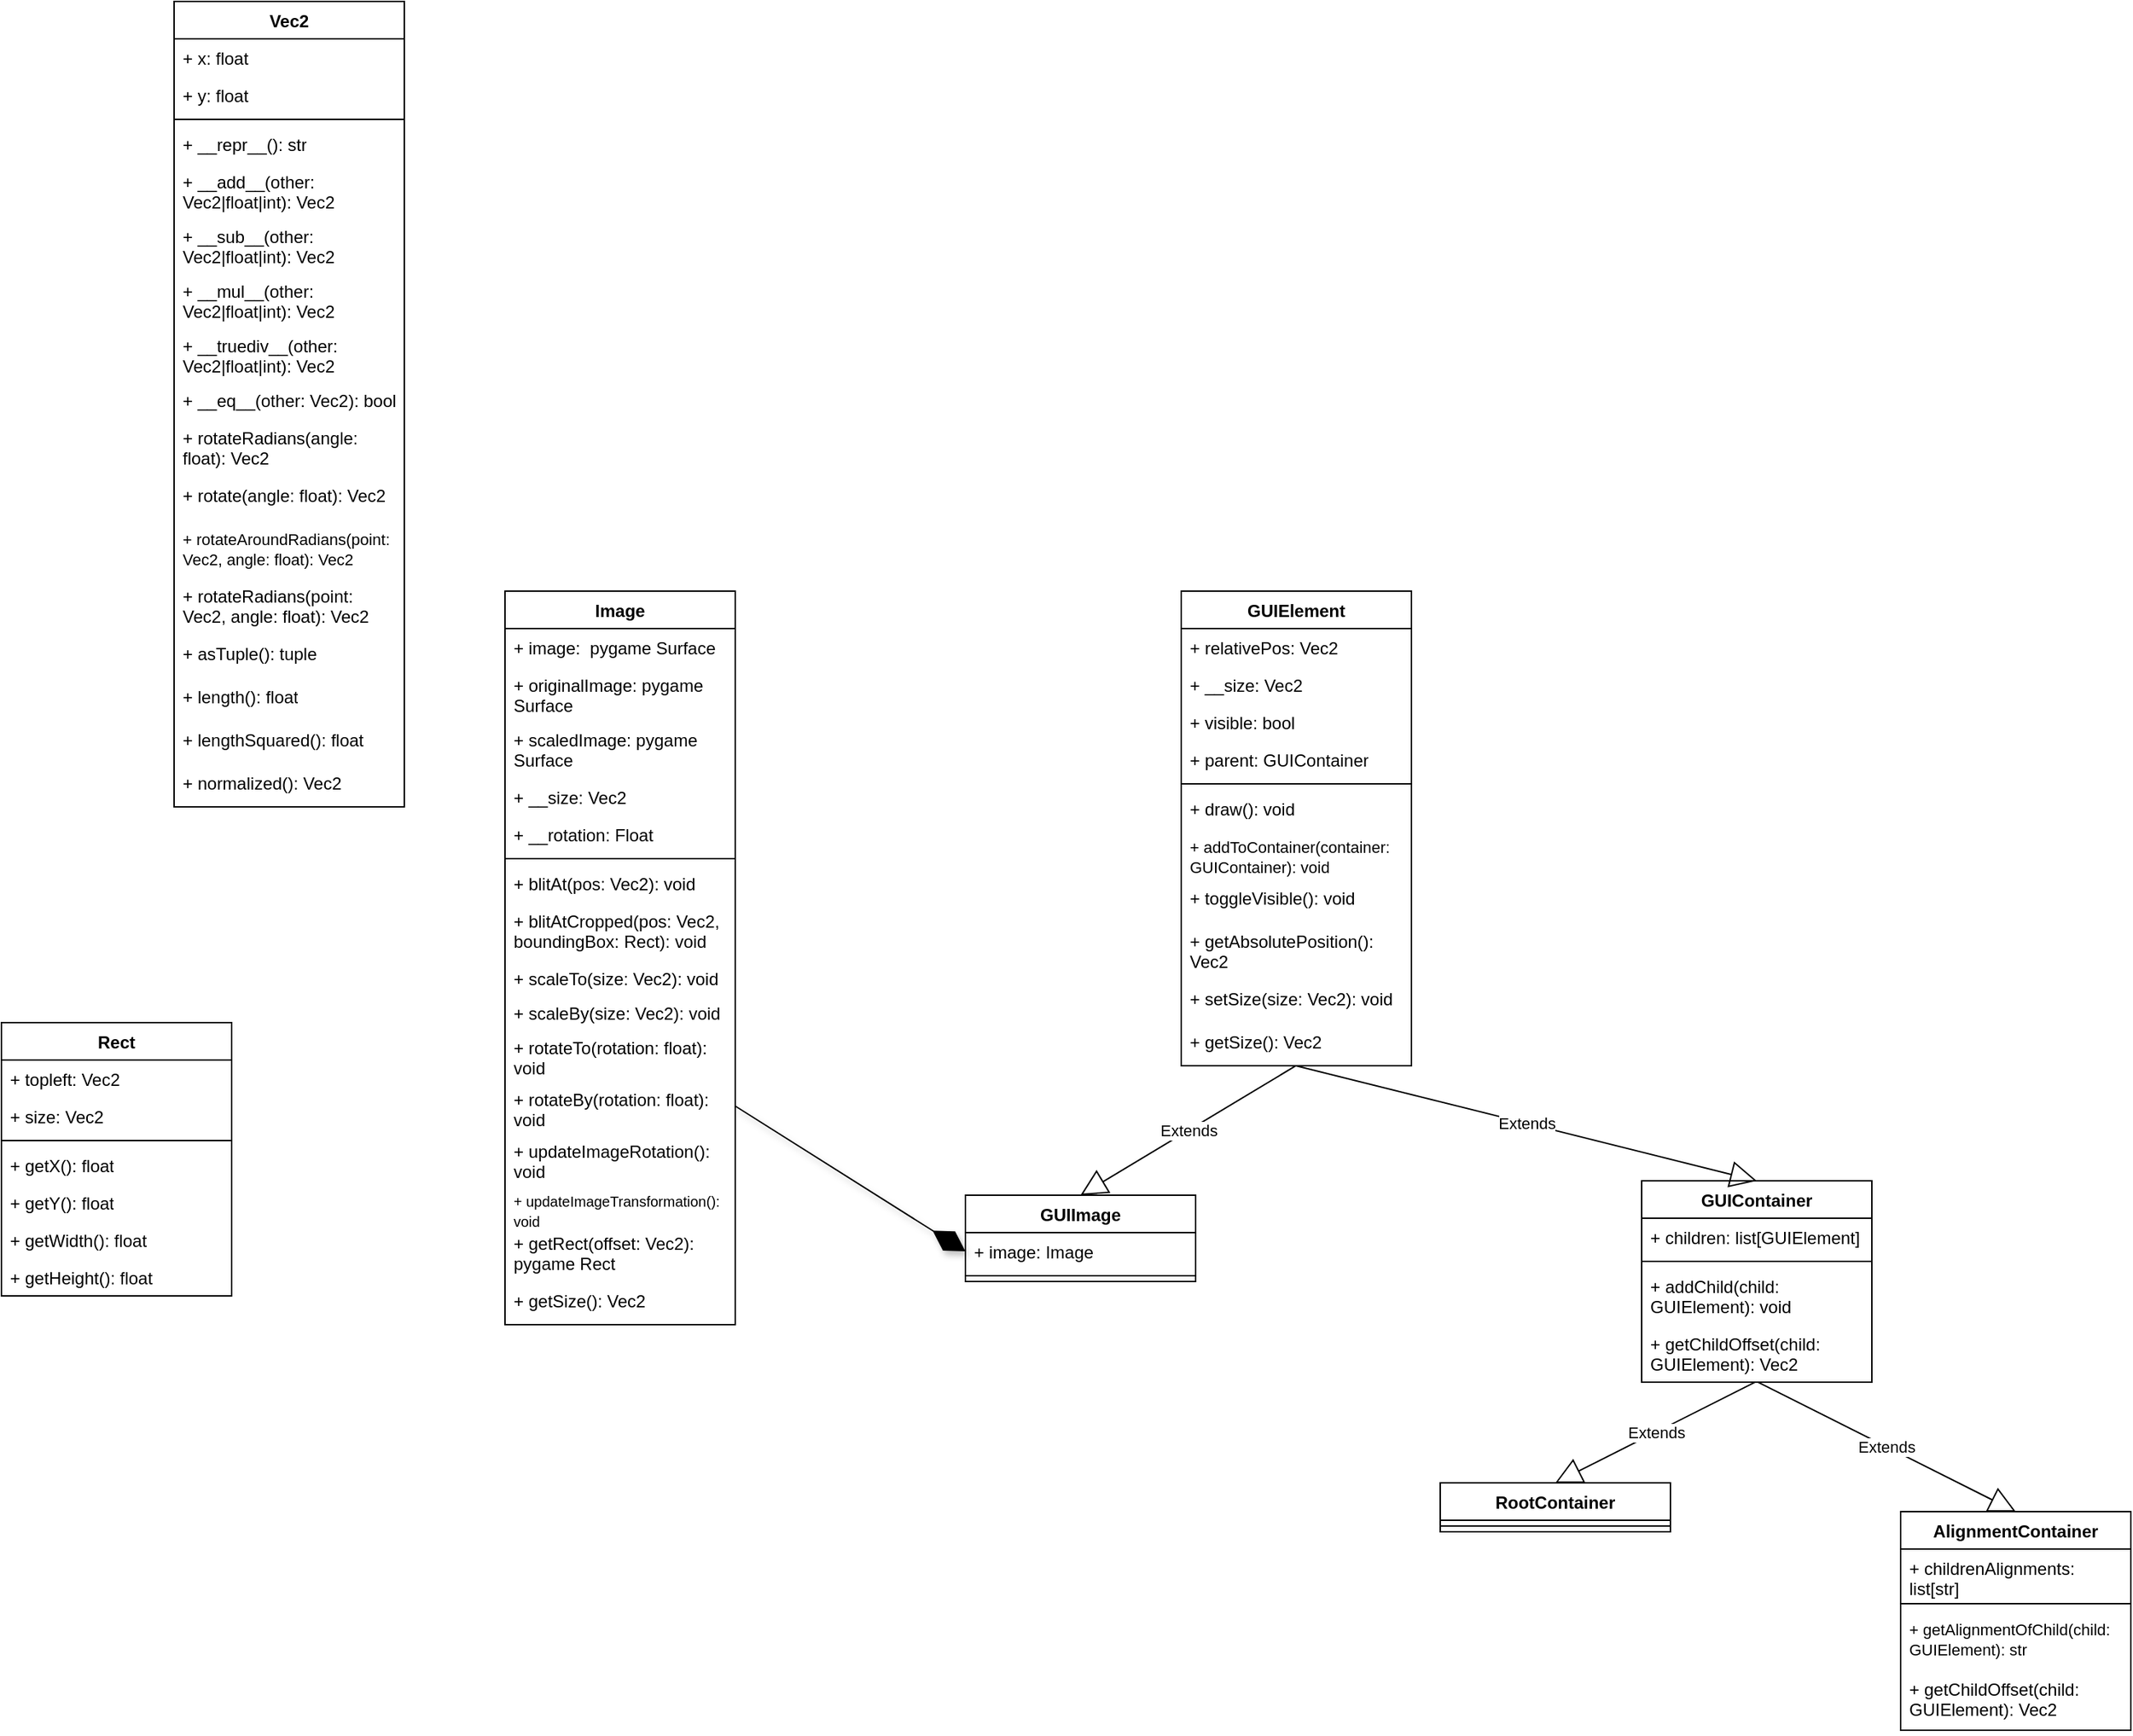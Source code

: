 <mxfile version="24.5.4" type="device">
  <diagram name="Page-1" id="HfNixM3QeqBaOJUn66Qr">
    <mxGraphModel dx="1668" dy="2019" grid="1" gridSize="10" guides="1" tooltips="1" connect="1" arrows="1" fold="1" page="1" pageScale="1" pageWidth="850" pageHeight="1100" math="0" shadow="0">
      <root>
        <mxCell id="0" />
        <mxCell id="1" parent="0" />
        <mxCell id="AwRlIOt6ZwoSPuZwess_-1" value="Image" style="swimlane;fontStyle=1;align=center;verticalAlign=top;childLayout=stackLayout;horizontal=1;startSize=26;horizontalStack=0;resizeParent=1;resizeParentMax=0;resizeLast=0;collapsible=1;marginBottom=0;whiteSpace=wrap;html=1;" vertex="1" parent="1">
          <mxGeometry x="550" y="-90" width="160" height="510" as="geometry" />
        </mxCell>
        <mxCell id="AwRlIOt6ZwoSPuZwess_-2" value="+ image:&amp;nbsp; pygame Surface" style="text;strokeColor=none;fillColor=none;align=left;verticalAlign=top;spacingLeft=4;spacingRight=4;overflow=hidden;rotatable=0;points=[[0,0.5],[1,0.5]];portConstraint=eastwest;whiteSpace=wrap;html=1;" vertex="1" parent="AwRlIOt6ZwoSPuZwess_-1">
          <mxGeometry y="26" width="160" height="26" as="geometry" />
        </mxCell>
        <mxCell id="AwRlIOt6ZwoSPuZwess_-5" value="&lt;font style=&quot;font-size: 12px;&quot;&gt;+ originalImage: pygame Surface&lt;/font&gt;" style="text;strokeColor=none;fillColor=none;align=left;verticalAlign=top;spacingLeft=4;spacingRight=4;overflow=hidden;rotatable=0;points=[[0,0.5],[1,0.5]];portConstraint=eastwest;whiteSpace=wrap;html=1;" vertex="1" parent="AwRlIOt6ZwoSPuZwess_-1">
          <mxGeometry y="52" width="160" height="38" as="geometry" />
        </mxCell>
        <mxCell id="AwRlIOt6ZwoSPuZwess_-7" value="&lt;font style=&quot;font-size: 12px;&quot;&gt;+ scaledImage: pygame Surface&lt;/font&gt;" style="text;strokeColor=none;fillColor=none;align=left;verticalAlign=top;spacingLeft=4;spacingRight=4;overflow=hidden;rotatable=0;points=[[0,0.5],[1,0.5]];portConstraint=eastwest;whiteSpace=wrap;html=1;" vertex="1" parent="AwRlIOt6ZwoSPuZwess_-1">
          <mxGeometry y="90" width="160" height="40" as="geometry" />
        </mxCell>
        <mxCell id="AwRlIOt6ZwoSPuZwess_-8" value="+ __size: Vec2" style="text;strokeColor=none;fillColor=none;align=left;verticalAlign=top;spacingLeft=4;spacingRight=4;overflow=hidden;rotatable=0;points=[[0,0.5],[1,0.5]];portConstraint=eastwest;whiteSpace=wrap;html=1;" vertex="1" parent="AwRlIOt6ZwoSPuZwess_-1">
          <mxGeometry y="130" width="160" height="26" as="geometry" />
        </mxCell>
        <mxCell id="AwRlIOt6ZwoSPuZwess_-9" value="+ __rotation: Float" style="text;strokeColor=none;fillColor=none;align=left;verticalAlign=top;spacingLeft=4;spacingRight=4;overflow=hidden;rotatable=0;points=[[0,0.5],[1,0.5]];portConstraint=eastwest;whiteSpace=wrap;html=1;" vertex="1" parent="AwRlIOt6ZwoSPuZwess_-1">
          <mxGeometry y="156" width="160" height="26" as="geometry" />
        </mxCell>
        <mxCell id="AwRlIOt6ZwoSPuZwess_-3" value="" style="line;strokeWidth=1;fillColor=none;align=left;verticalAlign=middle;spacingTop=-1;spacingLeft=3;spacingRight=3;rotatable=0;labelPosition=right;points=[];portConstraint=eastwest;strokeColor=inherit;" vertex="1" parent="AwRlIOt6ZwoSPuZwess_-1">
          <mxGeometry y="182" width="160" height="8" as="geometry" />
        </mxCell>
        <mxCell id="AwRlIOt6ZwoSPuZwess_-4" value="+ blitAt(pos: Vec2): void" style="text;strokeColor=none;fillColor=none;align=left;verticalAlign=top;spacingLeft=4;spacingRight=4;overflow=hidden;rotatable=0;points=[[0,0.5],[1,0.5]];portConstraint=eastwest;whiteSpace=wrap;html=1;" vertex="1" parent="AwRlIOt6ZwoSPuZwess_-1">
          <mxGeometry y="190" width="160" height="26" as="geometry" />
        </mxCell>
        <mxCell id="AwRlIOt6ZwoSPuZwess_-10" value="+ blitAtCropped(pos: Vec2, boundingBox: Rect): void" style="text;strokeColor=none;fillColor=none;align=left;verticalAlign=top;spacingLeft=4;spacingRight=4;overflow=hidden;rotatable=0;points=[[0,0.5],[1,0.5]];portConstraint=eastwest;whiteSpace=wrap;html=1;" vertex="1" parent="AwRlIOt6ZwoSPuZwess_-1">
          <mxGeometry y="216" width="160" height="40" as="geometry" />
        </mxCell>
        <mxCell id="AwRlIOt6ZwoSPuZwess_-11" value="+ scaleTo(size: Vec2): void" style="text;strokeColor=none;fillColor=none;align=left;verticalAlign=top;spacingLeft=4;spacingRight=4;overflow=hidden;rotatable=0;points=[[0,0.5],[1,0.5]];portConstraint=eastwest;whiteSpace=wrap;html=1;" vertex="1" parent="AwRlIOt6ZwoSPuZwess_-1">
          <mxGeometry y="256" width="160" height="24" as="geometry" />
        </mxCell>
        <mxCell id="AwRlIOt6ZwoSPuZwess_-12" value="+ scaleBy(size: Vec2): void" style="text;strokeColor=none;fillColor=none;align=left;verticalAlign=top;spacingLeft=4;spacingRight=4;overflow=hidden;rotatable=0;points=[[0,0.5],[1,0.5]];portConstraint=eastwest;whiteSpace=wrap;html=1;" vertex="1" parent="AwRlIOt6ZwoSPuZwess_-1">
          <mxGeometry y="280" width="160" height="24" as="geometry" />
        </mxCell>
        <mxCell id="AwRlIOt6ZwoSPuZwess_-13" value="+ rotateTo(rotation: float): void" style="text;strokeColor=none;fillColor=none;align=left;verticalAlign=top;spacingLeft=4;spacingRight=4;overflow=hidden;rotatable=0;points=[[0,0.5],[1,0.5]];portConstraint=eastwest;whiteSpace=wrap;html=1;" vertex="1" parent="AwRlIOt6ZwoSPuZwess_-1">
          <mxGeometry y="304" width="160" height="36" as="geometry" />
        </mxCell>
        <mxCell id="AwRlIOt6ZwoSPuZwess_-14" value="+ rotateBy(rotation: float): void" style="text;strokeColor=none;fillColor=none;align=left;verticalAlign=top;spacingLeft=4;spacingRight=4;overflow=hidden;rotatable=0;points=[[0,0.5],[1,0.5]];portConstraint=eastwest;whiteSpace=wrap;html=1;" vertex="1" parent="AwRlIOt6ZwoSPuZwess_-1">
          <mxGeometry y="340" width="160" height="36" as="geometry" />
        </mxCell>
        <mxCell id="AwRlIOt6ZwoSPuZwess_-15" value="+ updateImageRotation(): void" style="text;strokeColor=none;fillColor=none;align=left;verticalAlign=top;spacingLeft=4;spacingRight=4;overflow=hidden;rotatable=0;points=[[0,0.5],[1,0.5]];portConstraint=eastwest;whiteSpace=wrap;html=1;" vertex="1" parent="AwRlIOt6ZwoSPuZwess_-1">
          <mxGeometry y="376" width="160" height="34" as="geometry" />
        </mxCell>
        <mxCell id="AwRlIOt6ZwoSPuZwess_-16" value="&lt;font style=&quot;font-size: 10px;&quot;&gt;+ updateImageTransformation(): void&lt;/font&gt;" style="text;strokeColor=none;fillColor=none;align=left;verticalAlign=top;spacingLeft=4;spacingRight=4;overflow=hidden;rotatable=0;points=[[0,0.5],[1,0.5]];portConstraint=eastwest;whiteSpace=wrap;html=1;" vertex="1" parent="AwRlIOt6ZwoSPuZwess_-1">
          <mxGeometry y="410" width="160" height="30" as="geometry" />
        </mxCell>
        <mxCell id="AwRlIOt6ZwoSPuZwess_-17" value="&lt;font style=&quot;font-size: 12px;&quot;&gt;+ getRect(offset: Vec2): pygame Rect&lt;/font&gt;" style="text;strokeColor=none;fillColor=none;align=left;verticalAlign=top;spacingLeft=4;spacingRight=4;overflow=hidden;rotatable=0;points=[[0,0.5],[1,0.5]];portConstraint=eastwest;whiteSpace=wrap;html=1;" vertex="1" parent="AwRlIOt6ZwoSPuZwess_-1">
          <mxGeometry y="440" width="160" height="40" as="geometry" />
        </mxCell>
        <mxCell id="AwRlIOt6ZwoSPuZwess_-18" value="&lt;font style=&quot;font-size: 12px;&quot;&gt;+ getSize(): Vec2&lt;/font&gt;" style="text;strokeColor=none;fillColor=none;align=left;verticalAlign=top;spacingLeft=4;spacingRight=4;overflow=hidden;rotatable=0;points=[[0,0.5],[1,0.5]];portConstraint=eastwest;whiteSpace=wrap;html=1;" vertex="1" parent="AwRlIOt6ZwoSPuZwess_-1">
          <mxGeometry y="480" width="160" height="30" as="geometry" />
        </mxCell>
        <mxCell id="AwRlIOt6ZwoSPuZwess_-19" value="Vec2" style="swimlane;fontStyle=1;align=center;verticalAlign=top;childLayout=stackLayout;horizontal=1;startSize=26;horizontalStack=0;resizeParent=1;resizeParentMax=0;resizeLast=0;collapsible=1;marginBottom=0;whiteSpace=wrap;html=1;" vertex="1" parent="1">
          <mxGeometry x="320" y="-500" width="160" height="560" as="geometry" />
        </mxCell>
        <mxCell id="AwRlIOt6ZwoSPuZwess_-20" value="+ x: float" style="text;strokeColor=none;fillColor=none;align=left;verticalAlign=top;spacingLeft=4;spacingRight=4;overflow=hidden;rotatable=0;points=[[0,0.5],[1,0.5]];portConstraint=eastwest;whiteSpace=wrap;html=1;" vertex="1" parent="AwRlIOt6ZwoSPuZwess_-19">
          <mxGeometry y="26" width="160" height="26" as="geometry" />
        </mxCell>
        <mxCell id="AwRlIOt6ZwoSPuZwess_-23" value="+ y: float" style="text;strokeColor=none;fillColor=none;align=left;verticalAlign=top;spacingLeft=4;spacingRight=4;overflow=hidden;rotatable=0;points=[[0,0.5],[1,0.5]];portConstraint=eastwest;whiteSpace=wrap;html=1;" vertex="1" parent="AwRlIOt6ZwoSPuZwess_-19">
          <mxGeometry y="52" width="160" height="26" as="geometry" />
        </mxCell>
        <mxCell id="AwRlIOt6ZwoSPuZwess_-21" value="" style="line;strokeWidth=1;fillColor=none;align=left;verticalAlign=middle;spacingTop=-1;spacingLeft=3;spacingRight=3;rotatable=0;labelPosition=right;points=[];portConstraint=eastwest;strokeColor=inherit;" vertex="1" parent="AwRlIOt6ZwoSPuZwess_-19">
          <mxGeometry y="78" width="160" height="8" as="geometry" />
        </mxCell>
        <mxCell id="AwRlIOt6ZwoSPuZwess_-22" value="+ __repr__(): str" style="text;strokeColor=none;fillColor=none;align=left;verticalAlign=top;spacingLeft=4;spacingRight=4;overflow=hidden;rotatable=0;points=[[0,0.5],[1,0.5]];portConstraint=eastwest;whiteSpace=wrap;html=1;" vertex="1" parent="AwRlIOt6ZwoSPuZwess_-19">
          <mxGeometry y="86" width="160" height="26" as="geometry" />
        </mxCell>
        <mxCell id="AwRlIOt6ZwoSPuZwess_-24" value="+ __add__(other: Vec2|float|int): Vec2" style="text;strokeColor=none;fillColor=none;align=left;verticalAlign=top;spacingLeft=4;spacingRight=4;overflow=hidden;rotatable=0;points=[[0,0.5],[1,0.5]];portConstraint=eastwest;whiteSpace=wrap;html=1;" vertex="1" parent="AwRlIOt6ZwoSPuZwess_-19">
          <mxGeometry y="112" width="160" height="38" as="geometry" />
        </mxCell>
        <mxCell id="AwRlIOt6ZwoSPuZwess_-25" value="+ __sub__(other: Vec2|float|int): Vec2" style="text;strokeColor=none;fillColor=none;align=left;verticalAlign=top;spacingLeft=4;spacingRight=4;overflow=hidden;rotatable=0;points=[[0,0.5],[1,0.5]];portConstraint=eastwest;whiteSpace=wrap;html=1;" vertex="1" parent="AwRlIOt6ZwoSPuZwess_-19">
          <mxGeometry y="150" width="160" height="38" as="geometry" />
        </mxCell>
        <mxCell id="AwRlIOt6ZwoSPuZwess_-26" value="+ __mul__(other: Vec2|float|int): Vec2" style="text;strokeColor=none;fillColor=none;align=left;verticalAlign=top;spacingLeft=4;spacingRight=4;overflow=hidden;rotatable=0;points=[[0,0.5],[1,0.5]];portConstraint=eastwest;whiteSpace=wrap;html=1;" vertex="1" parent="AwRlIOt6ZwoSPuZwess_-19">
          <mxGeometry y="188" width="160" height="38" as="geometry" />
        </mxCell>
        <mxCell id="AwRlIOt6ZwoSPuZwess_-27" value="+ __truediv__(other: Vec2|float|int): Vec2" style="text;strokeColor=none;fillColor=none;align=left;verticalAlign=top;spacingLeft=4;spacingRight=4;overflow=hidden;rotatable=0;points=[[0,0.5],[1,0.5]];portConstraint=eastwest;whiteSpace=wrap;html=1;" vertex="1" parent="AwRlIOt6ZwoSPuZwess_-19">
          <mxGeometry y="226" width="160" height="38" as="geometry" />
        </mxCell>
        <mxCell id="AwRlIOt6ZwoSPuZwess_-28" value="+ __eq__(other: Vec2): bool" style="text;strokeColor=none;fillColor=none;align=left;verticalAlign=top;spacingLeft=4;spacingRight=4;overflow=hidden;rotatable=0;points=[[0,0.5],[1,0.5]];portConstraint=eastwest;whiteSpace=wrap;html=1;" vertex="1" parent="AwRlIOt6ZwoSPuZwess_-19">
          <mxGeometry y="264" width="160" height="26" as="geometry" />
        </mxCell>
        <mxCell id="AwRlIOt6ZwoSPuZwess_-29" value="+ rotateRadians(angle: float): Vec2" style="text;strokeColor=none;fillColor=none;align=left;verticalAlign=top;spacingLeft=4;spacingRight=4;overflow=hidden;rotatable=0;points=[[0,0.5],[1,0.5]];portConstraint=eastwest;whiteSpace=wrap;html=1;" vertex="1" parent="AwRlIOt6ZwoSPuZwess_-19">
          <mxGeometry y="290" width="160" height="40" as="geometry" />
        </mxCell>
        <mxCell id="AwRlIOt6ZwoSPuZwess_-30" value="+ rotate(angle: float): Vec2" style="text;strokeColor=none;fillColor=none;align=left;verticalAlign=top;spacingLeft=4;spacingRight=4;overflow=hidden;rotatable=0;points=[[0,0.5],[1,0.5]];portConstraint=eastwest;whiteSpace=wrap;html=1;" vertex="1" parent="AwRlIOt6ZwoSPuZwess_-19">
          <mxGeometry y="330" width="160" height="30" as="geometry" />
        </mxCell>
        <mxCell id="AwRlIOt6ZwoSPuZwess_-31" value="&lt;font style=&quot;font-size: 11px;&quot;&gt;+ rotateAroundRadians(point: Vec2, angle: float): Vec2&lt;/font&gt;" style="text;strokeColor=none;fillColor=none;align=left;verticalAlign=top;spacingLeft=4;spacingRight=4;overflow=hidden;rotatable=0;points=[[0,0.5],[1,0.5]];portConstraint=eastwest;whiteSpace=wrap;html=1;" vertex="1" parent="AwRlIOt6ZwoSPuZwess_-19">
          <mxGeometry y="360" width="160" height="40" as="geometry" />
        </mxCell>
        <mxCell id="AwRlIOt6ZwoSPuZwess_-32" value="&lt;font style=&quot;font-size: 12px;&quot;&gt;+ rotateRadians(point: Vec2, angle: float): Vec2&lt;/font&gt;" style="text;strokeColor=none;fillColor=none;align=left;verticalAlign=top;spacingLeft=4;spacingRight=4;overflow=hidden;rotatable=0;points=[[0,0.5],[1,0.5]];portConstraint=eastwest;whiteSpace=wrap;html=1;" vertex="1" parent="AwRlIOt6ZwoSPuZwess_-19">
          <mxGeometry y="400" width="160" height="40" as="geometry" />
        </mxCell>
        <mxCell id="AwRlIOt6ZwoSPuZwess_-33" value="&lt;font style=&quot;font-size: 12px;&quot;&gt;+ asTuple(): tuple&lt;/font&gt;" style="text;strokeColor=none;fillColor=none;align=left;verticalAlign=top;spacingLeft=4;spacingRight=4;overflow=hidden;rotatable=0;points=[[0,0.5],[1,0.5]];portConstraint=eastwest;whiteSpace=wrap;html=1;" vertex="1" parent="AwRlIOt6ZwoSPuZwess_-19">
          <mxGeometry y="440" width="160" height="30" as="geometry" />
        </mxCell>
        <mxCell id="AwRlIOt6ZwoSPuZwess_-34" value="&lt;font style=&quot;font-size: 12px;&quot;&gt;+ length(): float&lt;/font&gt;" style="text;strokeColor=none;fillColor=none;align=left;verticalAlign=top;spacingLeft=4;spacingRight=4;overflow=hidden;rotatable=0;points=[[0,0.5],[1,0.5]];portConstraint=eastwest;whiteSpace=wrap;html=1;" vertex="1" parent="AwRlIOt6ZwoSPuZwess_-19">
          <mxGeometry y="470" width="160" height="30" as="geometry" />
        </mxCell>
        <mxCell id="AwRlIOt6ZwoSPuZwess_-35" value="&lt;font style=&quot;font-size: 12px;&quot;&gt;+ lengthSquared(): float&lt;/font&gt;" style="text;strokeColor=none;fillColor=none;align=left;verticalAlign=top;spacingLeft=4;spacingRight=4;overflow=hidden;rotatable=0;points=[[0,0.5],[1,0.5]];portConstraint=eastwest;whiteSpace=wrap;html=1;" vertex="1" parent="AwRlIOt6ZwoSPuZwess_-19">
          <mxGeometry y="500" width="160" height="30" as="geometry" />
        </mxCell>
        <mxCell id="AwRlIOt6ZwoSPuZwess_-36" value="&lt;font style=&quot;font-size: 12px;&quot;&gt;+ normalized(): Vec2&lt;/font&gt;" style="text;strokeColor=none;fillColor=none;align=left;verticalAlign=top;spacingLeft=4;spacingRight=4;overflow=hidden;rotatable=0;points=[[0,0.5],[1,0.5]];portConstraint=eastwest;whiteSpace=wrap;html=1;" vertex="1" parent="AwRlIOt6ZwoSPuZwess_-19">
          <mxGeometry y="530" width="160" height="30" as="geometry" />
        </mxCell>
        <mxCell id="AwRlIOt6ZwoSPuZwess_-38" value="GUIElement" style="swimlane;fontStyle=1;align=center;verticalAlign=top;childLayout=stackLayout;horizontal=1;startSize=26;horizontalStack=0;resizeParent=1;resizeParentMax=0;resizeLast=0;collapsible=1;marginBottom=0;whiteSpace=wrap;html=1;" vertex="1" parent="1">
          <mxGeometry x="1020" y="-90" width="160" height="330" as="geometry" />
        </mxCell>
        <mxCell id="AwRlIOt6ZwoSPuZwess_-39" value="+ relativePos: Vec2" style="text;strokeColor=none;fillColor=none;align=left;verticalAlign=top;spacingLeft=4;spacingRight=4;overflow=hidden;rotatable=0;points=[[0,0.5],[1,0.5]];portConstraint=eastwest;whiteSpace=wrap;html=1;" vertex="1" parent="AwRlIOt6ZwoSPuZwess_-38">
          <mxGeometry y="26" width="160" height="26" as="geometry" />
        </mxCell>
        <mxCell id="AwRlIOt6ZwoSPuZwess_-42" value="+ __size: Vec2" style="text;strokeColor=none;fillColor=none;align=left;verticalAlign=top;spacingLeft=4;spacingRight=4;overflow=hidden;rotatable=0;points=[[0,0.5],[1,0.5]];portConstraint=eastwest;whiteSpace=wrap;html=1;" vertex="1" parent="AwRlIOt6ZwoSPuZwess_-38">
          <mxGeometry y="52" width="160" height="26" as="geometry" />
        </mxCell>
        <mxCell id="AwRlIOt6ZwoSPuZwess_-43" value="+ visible: bool" style="text;strokeColor=none;fillColor=none;align=left;verticalAlign=top;spacingLeft=4;spacingRight=4;overflow=hidden;rotatable=0;points=[[0,0.5],[1,0.5]];portConstraint=eastwest;whiteSpace=wrap;html=1;" vertex="1" parent="AwRlIOt6ZwoSPuZwess_-38">
          <mxGeometry y="78" width="160" height="26" as="geometry" />
        </mxCell>
        <mxCell id="AwRlIOt6ZwoSPuZwess_-44" value="+ parent: GUIContainer" style="text;strokeColor=none;fillColor=none;align=left;verticalAlign=top;spacingLeft=4;spacingRight=4;overflow=hidden;rotatable=0;points=[[0,0.5],[1,0.5]];portConstraint=eastwest;whiteSpace=wrap;html=1;" vertex="1" parent="AwRlIOt6ZwoSPuZwess_-38">
          <mxGeometry y="104" width="160" height="26" as="geometry" />
        </mxCell>
        <mxCell id="AwRlIOt6ZwoSPuZwess_-40" value="" style="line;strokeWidth=1;fillColor=none;align=left;verticalAlign=middle;spacingTop=-1;spacingLeft=3;spacingRight=3;rotatable=0;labelPosition=right;points=[];portConstraint=eastwest;strokeColor=inherit;" vertex="1" parent="AwRlIOt6ZwoSPuZwess_-38">
          <mxGeometry y="130" width="160" height="8" as="geometry" />
        </mxCell>
        <mxCell id="AwRlIOt6ZwoSPuZwess_-41" value="+ draw(): void" style="text;strokeColor=none;fillColor=none;align=left;verticalAlign=top;spacingLeft=4;spacingRight=4;overflow=hidden;rotatable=0;points=[[0,0.5],[1,0.5]];portConstraint=eastwest;whiteSpace=wrap;html=1;" vertex="1" parent="AwRlIOt6ZwoSPuZwess_-38">
          <mxGeometry y="138" width="160" height="26" as="geometry" />
        </mxCell>
        <mxCell id="AwRlIOt6ZwoSPuZwess_-45" value="&lt;font style=&quot;font-size: 11px;&quot;&gt;+ addToContainer(container: GUIContainer): void&lt;/font&gt;" style="text;strokeColor=none;fillColor=none;align=left;verticalAlign=top;spacingLeft=4;spacingRight=4;overflow=hidden;rotatable=0;points=[[0,0.5],[1,0.5]];portConstraint=eastwest;whiteSpace=wrap;html=1;" vertex="1" parent="AwRlIOt6ZwoSPuZwess_-38">
          <mxGeometry y="164" width="160" height="36" as="geometry" />
        </mxCell>
        <mxCell id="AwRlIOt6ZwoSPuZwess_-46" value="+ toggleVisible(): void" style="text;strokeColor=none;fillColor=none;align=left;verticalAlign=top;spacingLeft=4;spacingRight=4;overflow=hidden;rotatable=0;points=[[0,0.5],[1,0.5]];portConstraint=eastwest;whiteSpace=wrap;html=1;" vertex="1" parent="AwRlIOt6ZwoSPuZwess_-38">
          <mxGeometry y="200" width="160" height="30" as="geometry" />
        </mxCell>
        <mxCell id="AwRlIOt6ZwoSPuZwess_-47" value="+ getAbsolutePosition(): Vec2" style="text;strokeColor=none;fillColor=none;align=left;verticalAlign=top;spacingLeft=4;spacingRight=4;overflow=hidden;rotatable=0;points=[[0,0.5],[1,0.5]];portConstraint=eastwest;whiteSpace=wrap;html=1;" vertex="1" parent="AwRlIOt6ZwoSPuZwess_-38">
          <mxGeometry y="230" width="160" height="40" as="geometry" />
        </mxCell>
        <mxCell id="AwRlIOt6ZwoSPuZwess_-48" value="+ setSize(size: Vec2): void" style="text;strokeColor=none;fillColor=none;align=left;verticalAlign=top;spacingLeft=4;spacingRight=4;overflow=hidden;rotatable=0;points=[[0,0.5],[1,0.5]];portConstraint=eastwest;whiteSpace=wrap;html=1;" vertex="1" parent="AwRlIOt6ZwoSPuZwess_-38">
          <mxGeometry y="270" width="160" height="30" as="geometry" />
        </mxCell>
        <mxCell id="AwRlIOt6ZwoSPuZwess_-49" value="+ getSize(): Vec2" style="text;strokeColor=none;fillColor=none;align=left;verticalAlign=top;spacingLeft=4;spacingRight=4;overflow=hidden;rotatable=0;points=[[0,0.5],[1,0.5]];portConstraint=eastwest;whiteSpace=wrap;html=1;" vertex="1" parent="AwRlIOt6ZwoSPuZwess_-38">
          <mxGeometry y="300" width="160" height="30" as="geometry" />
        </mxCell>
        <mxCell id="AwRlIOt6ZwoSPuZwess_-50" value="GUIContainer" style="swimlane;fontStyle=1;align=center;verticalAlign=top;childLayout=stackLayout;horizontal=1;startSize=26;horizontalStack=0;resizeParent=1;resizeParentMax=0;resizeLast=0;collapsible=1;marginBottom=0;whiteSpace=wrap;html=1;" vertex="1" parent="1">
          <mxGeometry x="1340" y="320" width="160" height="140" as="geometry" />
        </mxCell>
        <mxCell id="AwRlIOt6ZwoSPuZwess_-51" value="+ children: list[GUIElement]" style="text;strokeColor=none;fillColor=none;align=left;verticalAlign=top;spacingLeft=4;spacingRight=4;overflow=hidden;rotatable=0;points=[[0,0.5],[1,0.5]];portConstraint=eastwest;whiteSpace=wrap;html=1;" vertex="1" parent="AwRlIOt6ZwoSPuZwess_-50">
          <mxGeometry y="26" width="160" height="26" as="geometry" />
        </mxCell>
        <mxCell id="AwRlIOt6ZwoSPuZwess_-52" value="" style="line;strokeWidth=1;fillColor=none;align=left;verticalAlign=middle;spacingTop=-1;spacingLeft=3;spacingRight=3;rotatable=0;labelPosition=right;points=[];portConstraint=eastwest;strokeColor=inherit;" vertex="1" parent="AwRlIOt6ZwoSPuZwess_-50">
          <mxGeometry y="52" width="160" height="8" as="geometry" />
        </mxCell>
        <mxCell id="AwRlIOt6ZwoSPuZwess_-53" value="+ addChild(child: GUIElement): void" style="text;strokeColor=none;fillColor=none;align=left;verticalAlign=top;spacingLeft=4;spacingRight=4;overflow=hidden;rotatable=0;points=[[0,0.5],[1,0.5]];portConstraint=eastwest;whiteSpace=wrap;html=1;" vertex="1" parent="AwRlIOt6ZwoSPuZwess_-50">
          <mxGeometry y="60" width="160" height="40" as="geometry" />
        </mxCell>
        <mxCell id="AwRlIOt6ZwoSPuZwess_-55" value="+ getChildOffset(child: GUIElement): Vec2" style="text;strokeColor=none;fillColor=none;align=left;verticalAlign=top;spacingLeft=4;spacingRight=4;overflow=hidden;rotatable=0;points=[[0,0.5],[1,0.5]];portConstraint=eastwest;whiteSpace=wrap;html=1;" vertex="1" parent="AwRlIOt6ZwoSPuZwess_-50">
          <mxGeometry y="100" width="160" height="40" as="geometry" />
        </mxCell>
        <mxCell id="AwRlIOt6ZwoSPuZwess_-54" value="Extends" style="endArrow=block;endSize=16;endFill=0;html=1;rounded=0;exitX=0.498;exitY=0.999;exitDx=0;exitDy=0;exitPerimeter=0;entryX=0.5;entryY=0;entryDx=0;entryDy=0;" edge="1" parent="1" source="AwRlIOt6ZwoSPuZwess_-49" target="AwRlIOt6ZwoSPuZwess_-50">
          <mxGeometry width="160" relative="1" as="geometry">
            <mxPoint x="720" y="280" as="sourcePoint" />
            <mxPoint x="880" y="280" as="targetPoint" />
          </mxGeometry>
        </mxCell>
        <mxCell id="AwRlIOt6ZwoSPuZwess_-57" value="Rect" style="swimlane;fontStyle=1;align=center;verticalAlign=top;childLayout=stackLayout;horizontal=1;startSize=26;horizontalStack=0;resizeParent=1;resizeParentMax=0;resizeLast=0;collapsible=1;marginBottom=0;whiteSpace=wrap;html=1;" vertex="1" parent="1">
          <mxGeometry x="200" y="210" width="160" height="190" as="geometry" />
        </mxCell>
        <mxCell id="AwRlIOt6ZwoSPuZwess_-58" value="+ topleft: Vec2" style="text;strokeColor=none;fillColor=none;align=left;verticalAlign=top;spacingLeft=4;spacingRight=4;overflow=hidden;rotatable=0;points=[[0,0.5],[1,0.5]];portConstraint=eastwest;whiteSpace=wrap;html=1;" vertex="1" parent="AwRlIOt6ZwoSPuZwess_-57">
          <mxGeometry y="26" width="160" height="26" as="geometry" />
        </mxCell>
        <mxCell id="AwRlIOt6ZwoSPuZwess_-61" value="+ size: Vec2" style="text;strokeColor=none;fillColor=none;align=left;verticalAlign=top;spacingLeft=4;spacingRight=4;overflow=hidden;rotatable=0;points=[[0,0.5],[1,0.5]];portConstraint=eastwest;whiteSpace=wrap;html=1;" vertex="1" parent="AwRlIOt6ZwoSPuZwess_-57">
          <mxGeometry y="52" width="160" height="26" as="geometry" />
        </mxCell>
        <mxCell id="AwRlIOt6ZwoSPuZwess_-59" value="" style="line;strokeWidth=1;fillColor=none;align=left;verticalAlign=middle;spacingTop=-1;spacingLeft=3;spacingRight=3;rotatable=0;labelPosition=right;points=[];portConstraint=eastwest;strokeColor=inherit;" vertex="1" parent="AwRlIOt6ZwoSPuZwess_-57">
          <mxGeometry y="78" width="160" height="8" as="geometry" />
        </mxCell>
        <mxCell id="AwRlIOt6ZwoSPuZwess_-60" value="+ getX(): float" style="text;strokeColor=none;fillColor=none;align=left;verticalAlign=top;spacingLeft=4;spacingRight=4;overflow=hidden;rotatable=0;points=[[0,0.5],[1,0.5]];portConstraint=eastwest;whiteSpace=wrap;html=1;" vertex="1" parent="AwRlIOt6ZwoSPuZwess_-57">
          <mxGeometry y="86" width="160" height="26" as="geometry" />
        </mxCell>
        <mxCell id="AwRlIOt6ZwoSPuZwess_-62" value="+ getY(): float" style="text;strokeColor=none;fillColor=none;align=left;verticalAlign=top;spacingLeft=4;spacingRight=4;overflow=hidden;rotatable=0;points=[[0,0.5],[1,0.5]];portConstraint=eastwest;whiteSpace=wrap;html=1;" vertex="1" parent="AwRlIOt6ZwoSPuZwess_-57">
          <mxGeometry y="112" width="160" height="26" as="geometry" />
        </mxCell>
        <mxCell id="AwRlIOt6ZwoSPuZwess_-63" value="+ getWidth(): float" style="text;strokeColor=none;fillColor=none;align=left;verticalAlign=top;spacingLeft=4;spacingRight=4;overflow=hidden;rotatable=0;points=[[0,0.5],[1,0.5]];portConstraint=eastwest;whiteSpace=wrap;html=1;" vertex="1" parent="AwRlIOt6ZwoSPuZwess_-57">
          <mxGeometry y="138" width="160" height="26" as="geometry" />
        </mxCell>
        <mxCell id="AwRlIOt6ZwoSPuZwess_-64" value="+ getHeight(): float" style="text;strokeColor=none;fillColor=none;align=left;verticalAlign=top;spacingLeft=4;spacingRight=4;overflow=hidden;rotatable=0;points=[[0,0.5],[1,0.5]];portConstraint=eastwest;whiteSpace=wrap;html=1;" vertex="1" parent="AwRlIOt6ZwoSPuZwess_-57">
          <mxGeometry y="164" width="160" height="26" as="geometry" />
        </mxCell>
        <mxCell id="AwRlIOt6ZwoSPuZwess_-65" value="RootContainer" style="swimlane;fontStyle=1;align=center;verticalAlign=top;childLayout=stackLayout;horizontal=1;startSize=26;horizontalStack=0;resizeParent=1;resizeParentMax=0;resizeLast=0;collapsible=1;marginBottom=0;whiteSpace=wrap;html=1;" vertex="1" parent="1">
          <mxGeometry x="1200" y="530" width="160" height="34" as="geometry" />
        </mxCell>
        <mxCell id="AwRlIOt6ZwoSPuZwess_-67" value="" style="line;strokeWidth=1;fillColor=none;align=left;verticalAlign=middle;spacingTop=-1;spacingLeft=3;spacingRight=3;rotatable=0;labelPosition=right;points=[];portConstraint=eastwest;strokeColor=inherit;" vertex="1" parent="AwRlIOt6ZwoSPuZwess_-65">
          <mxGeometry y="26" width="160" height="8" as="geometry" />
        </mxCell>
        <mxCell id="AwRlIOt6ZwoSPuZwess_-69" value="Extends" style="endArrow=block;endSize=16;endFill=0;html=1;rounded=0;exitX=0.495;exitY=0.996;exitDx=0;exitDy=0;entryX=0.5;entryY=0;entryDx=0;entryDy=0;exitPerimeter=0;" edge="1" parent="1" source="AwRlIOt6ZwoSPuZwess_-55" target="AwRlIOt6ZwoSPuZwess_-65">
          <mxGeometry width="160" relative="1" as="geometry">
            <mxPoint x="1630" y="150" as="sourcePoint" />
            <mxPoint x="1430" y="330" as="targetPoint" />
          </mxGeometry>
        </mxCell>
        <mxCell id="AwRlIOt6ZwoSPuZwess_-70" value="AlignmentContainer" style="swimlane;fontStyle=1;align=center;verticalAlign=top;childLayout=stackLayout;horizontal=1;startSize=26;horizontalStack=0;resizeParent=1;resizeParentMax=0;resizeLast=0;collapsible=1;marginBottom=0;whiteSpace=wrap;html=1;" vertex="1" parent="1">
          <mxGeometry x="1520" y="550" width="160" height="152" as="geometry" />
        </mxCell>
        <mxCell id="AwRlIOt6ZwoSPuZwess_-71" value="+ childrenAlignments: list[str]" style="text;strokeColor=none;fillColor=none;align=left;verticalAlign=top;spacingLeft=4;spacingRight=4;overflow=hidden;rotatable=0;points=[[0,0.5],[1,0.5]];portConstraint=eastwest;whiteSpace=wrap;html=1;" vertex="1" parent="AwRlIOt6ZwoSPuZwess_-70">
          <mxGeometry y="26" width="160" height="34" as="geometry" />
        </mxCell>
        <mxCell id="AwRlIOt6ZwoSPuZwess_-72" value="" style="line;strokeWidth=1;fillColor=none;align=left;verticalAlign=middle;spacingTop=-1;spacingLeft=3;spacingRight=3;rotatable=0;labelPosition=right;points=[];portConstraint=eastwest;strokeColor=inherit;" vertex="1" parent="AwRlIOt6ZwoSPuZwess_-70">
          <mxGeometry y="60" width="160" height="8" as="geometry" />
        </mxCell>
        <mxCell id="AwRlIOt6ZwoSPuZwess_-73" value="&lt;font style=&quot;font-size: 11px;&quot;&gt;+ getAlignmentOfChild(child: GUIElement): str&lt;/font&gt;" style="text;strokeColor=none;fillColor=none;align=left;verticalAlign=top;spacingLeft=4;spacingRight=4;overflow=hidden;rotatable=0;points=[[0,0.5],[1,0.5]];portConstraint=eastwest;whiteSpace=wrap;html=1;" vertex="1" parent="AwRlIOt6ZwoSPuZwess_-70">
          <mxGeometry y="68" width="160" height="42" as="geometry" />
        </mxCell>
        <mxCell id="AwRlIOt6ZwoSPuZwess_-75" value="&lt;font style=&quot;font-size: 12px;&quot;&gt;+ getChildOffset(child: GUIElement): Vec2&lt;/font&gt;" style="text;strokeColor=none;fillColor=none;align=left;verticalAlign=top;spacingLeft=4;spacingRight=4;overflow=hidden;rotatable=0;points=[[0,0.5],[1,0.5]];portConstraint=eastwest;whiteSpace=wrap;html=1;" vertex="1" parent="AwRlIOt6ZwoSPuZwess_-70">
          <mxGeometry y="110" width="160" height="42" as="geometry" />
        </mxCell>
        <mxCell id="AwRlIOt6ZwoSPuZwess_-74" value="Extends" style="endArrow=block;endSize=16;endFill=0;html=1;rounded=0;entryX=0.5;entryY=0;entryDx=0;entryDy=0;exitX=0.503;exitY=0.996;exitDx=0;exitDy=0;exitPerimeter=0;" edge="1" parent="1" source="AwRlIOt6ZwoSPuZwess_-55" target="AwRlIOt6ZwoSPuZwess_-70">
          <mxGeometry width="160" relative="1" as="geometry">
            <mxPoint x="1640" y="160" as="sourcePoint" />
            <mxPoint x="1440" y="340" as="targetPoint" />
          </mxGeometry>
        </mxCell>
        <mxCell id="AwRlIOt6ZwoSPuZwess_-76" value="GUIImage" style="swimlane;fontStyle=1;align=center;verticalAlign=top;childLayout=stackLayout;horizontal=1;startSize=26;horizontalStack=0;resizeParent=1;resizeParentMax=0;resizeLast=0;collapsible=1;marginBottom=0;whiteSpace=wrap;html=1;" vertex="1" parent="1">
          <mxGeometry x="870" y="330" width="160" height="60" as="geometry" />
        </mxCell>
        <mxCell id="AwRlIOt6ZwoSPuZwess_-77" value="+ image: Image" style="text;strokeColor=none;fillColor=none;align=left;verticalAlign=top;spacingLeft=4;spacingRight=4;overflow=hidden;rotatable=0;points=[[0,0.5],[1,0.5]];portConstraint=eastwest;whiteSpace=wrap;html=1;" vertex="1" parent="AwRlIOt6ZwoSPuZwess_-76">
          <mxGeometry y="26" width="160" height="26" as="geometry" />
        </mxCell>
        <mxCell id="AwRlIOt6ZwoSPuZwess_-78" value="" style="line;strokeWidth=1;fillColor=none;align=left;verticalAlign=middle;spacingTop=-1;spacingLeft=3;spacingRight=3;rotatable=0;labelPosition=right;points=[];portConstraint=eastwest;strokeColor=inherit;" vertex="1" parent="AwRlIOt6ZwoSPuZwess_-76">
          <mxGeometry y="52" width="160" height="8" as="geometry" />
        </mxCell>
        <mxCell id="AwRlIOt6ZwoSPuZwess_-80" value="Extends" style="endArrow=block;endSize=16;endFill=0;html=1;rounded=0;exitX=0.497;exitY=1.003;exitDx=0;exitDy=0;exitPerimeter=0;entryX=0.5;entryY=0;entryDx=0;entryDy=0;" edge="1" parent="1" source="AwRlIOt6ZwoSPuZwess_-49" target="AwRlIOt6ZwoSPuZwess_-76">
          <mxGeometry width="160" relative="1" as="geometry">
            <mxPoint x="1100" y="250" as="sourcePoint" />
            <mxPoint x="1430" y="330" as="targetPoint" />
          </mxGeometry>
        </mxCell>
        <mxCell id="AwRlIOt6ZwoSPuZwess_-82" value="" style="endArrow=diamondThin;endFill=1;endSize=24;html=1;rounded=0;exitX=1;exitY=0.5;exitDx=0;exitDy=0;entryX=0;entryY=0.5;entryDx=0;entryDy=0;curved=0;flowAnimation=0;shadow=1;" edge="1" parent="1" source="AwRlIOt6ZwoSPuZwess_-14" target="AwRlIOt6ZwoSPuZwess_-77">
          <mxGeometry width="160" relative="1" as="geometry">
            <mxPoint x="930" y="190" as="sourcePoint" />
            <mxPoint x="1090" y="190" as="targetPoint" />
          </mxGeometry>
        </mxCell>
      </root>
    </mxGraphModel>
  </diagram>
</mxfile>
